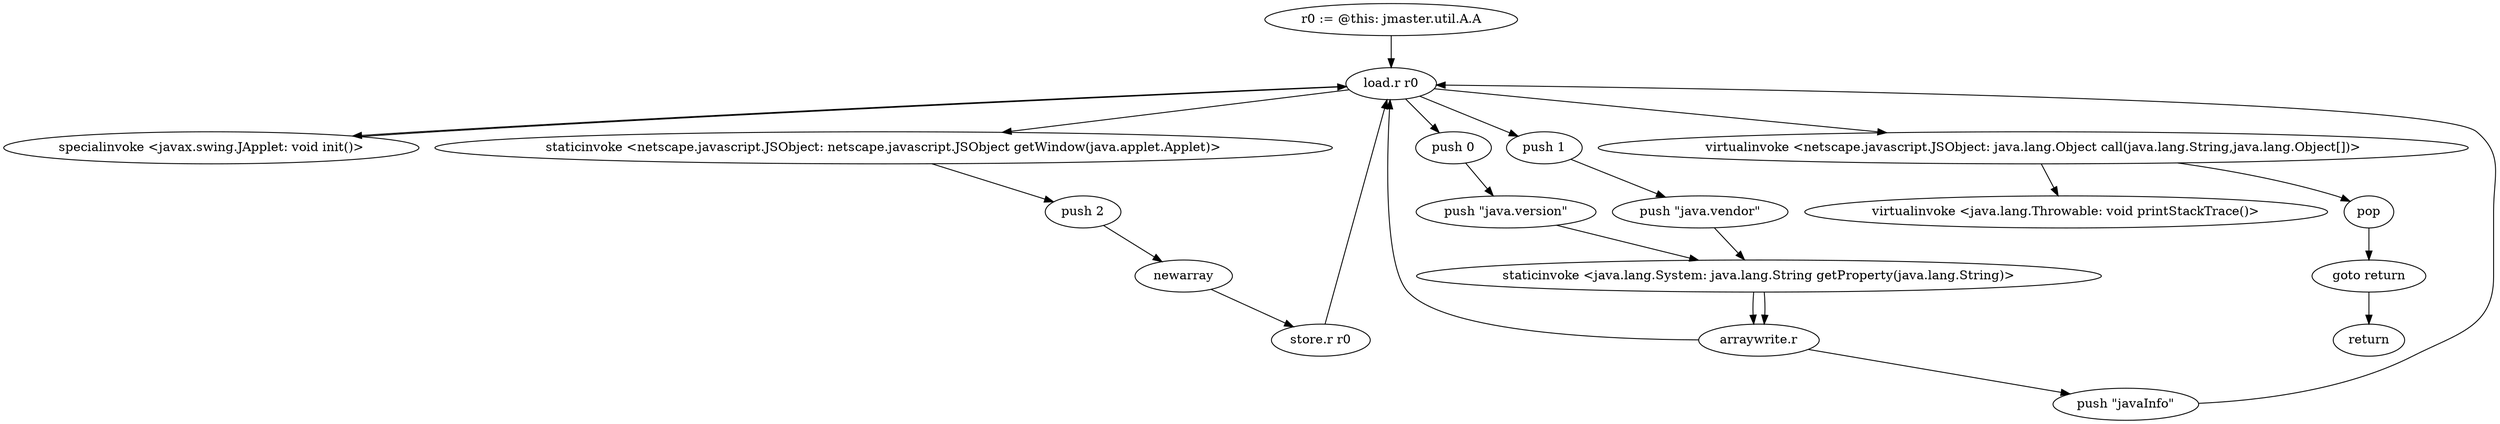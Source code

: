 digraph "" {
    "r0 := @this: jmaster.util.A.A"
    "load.r r0"
    "r0 := @this: jmaster.util.A.A"->"load.r r0";
    "specialinvoke <javax.swing.JApplet: void init()>"
    "load.r r0"->"specialinvoke <javax.swing.JApplet: void init()>";
    "specialinvoke <javax.swing.JApplet: void init()>"->"load.r r0";
    "staticinvoke <netscape.javascript.JSObject: netscape.javascript.JSObject getWindow(java.applet.Applet)>"
    "load.r r0"->"staticinvoke <netscape.javascript.JSObject: netscape.javascript.JSObject getWindow(java.applet.Applet)>";
    "push 2"
    "staticinvoke <netscape.javascript.JSObject: netscape.javascript.JSObject getWindow(java.applet.Applet)>"->"push 2";
    "newarray"
    "push 2"->"newarray";
    "store.r r0"
    "newarray"->"store.r r0";
    "store.r r0"->"load.r r0";
    "push 0"
    "load.r r0"->"push 0";
    "push \"java.version\""
    "push 0"->"push \"java.version\"";
    "staticinvoke <java.lang.System: java.lang.String getProperty(java.lang.String)>"
    "push \"java.version\""->"staticinvoke <java.lang.System: java.lang.String getProperty(java.lang.String)>";
    "arraywrite.r"
    "staticinvoke <java.lang.System: java.lang.String getProperty(java.lang.String)>"->"arraywrite.r";
    "arraywrite.r"->"load.r r0";
    "push 1"
    "load.r r0"->"push 1";
    "push \"java.vendor\""
    "push 1"->"push \"java.vendor\"";
    "push \"java.vendor\""->"staticinvoke <java.lang.System: java.lang.String getProperty(java.lang.String)>";
    "staticinvoke <java.lang.System: java.lang.String getProperty(java.lang.String)>"->"arraywrite.r";
    "push \"javaInfo\""
    "arraywrite.r"->"push \"javaInfo\"";
    "push \"javaInfo\""->"load.r r0";
    "virtualinvoke <netscape.javascript.JSObject: java.lang.Object call(java.lang.String,java.lang.Object[])>"
    "load.r r0"->"virtualinvoke <netscape.javascript.JSObject: java.lang.Object call(java.lang.String,java.lang.Object[])>";
    "pop"
    "virtualinvoke <netscape.javascript.JSObject: java.lang.Object call(java.lang.String,java.lang.Object[])>"->"pop";
    "goto return"
    "pop"->"goto return";
    "return"
    "goto return"->"return";
    "virtualinvoke <java.lang.Throwable: void printStackTrace()>"
    "virtualinvoke <netscape.javascript.JSObject: java.lang.Object call(java.lang.String,java.lang.Object[])>"->"virtualinvoke <java.lang.Throwable: void printStackTrace()>";
}
